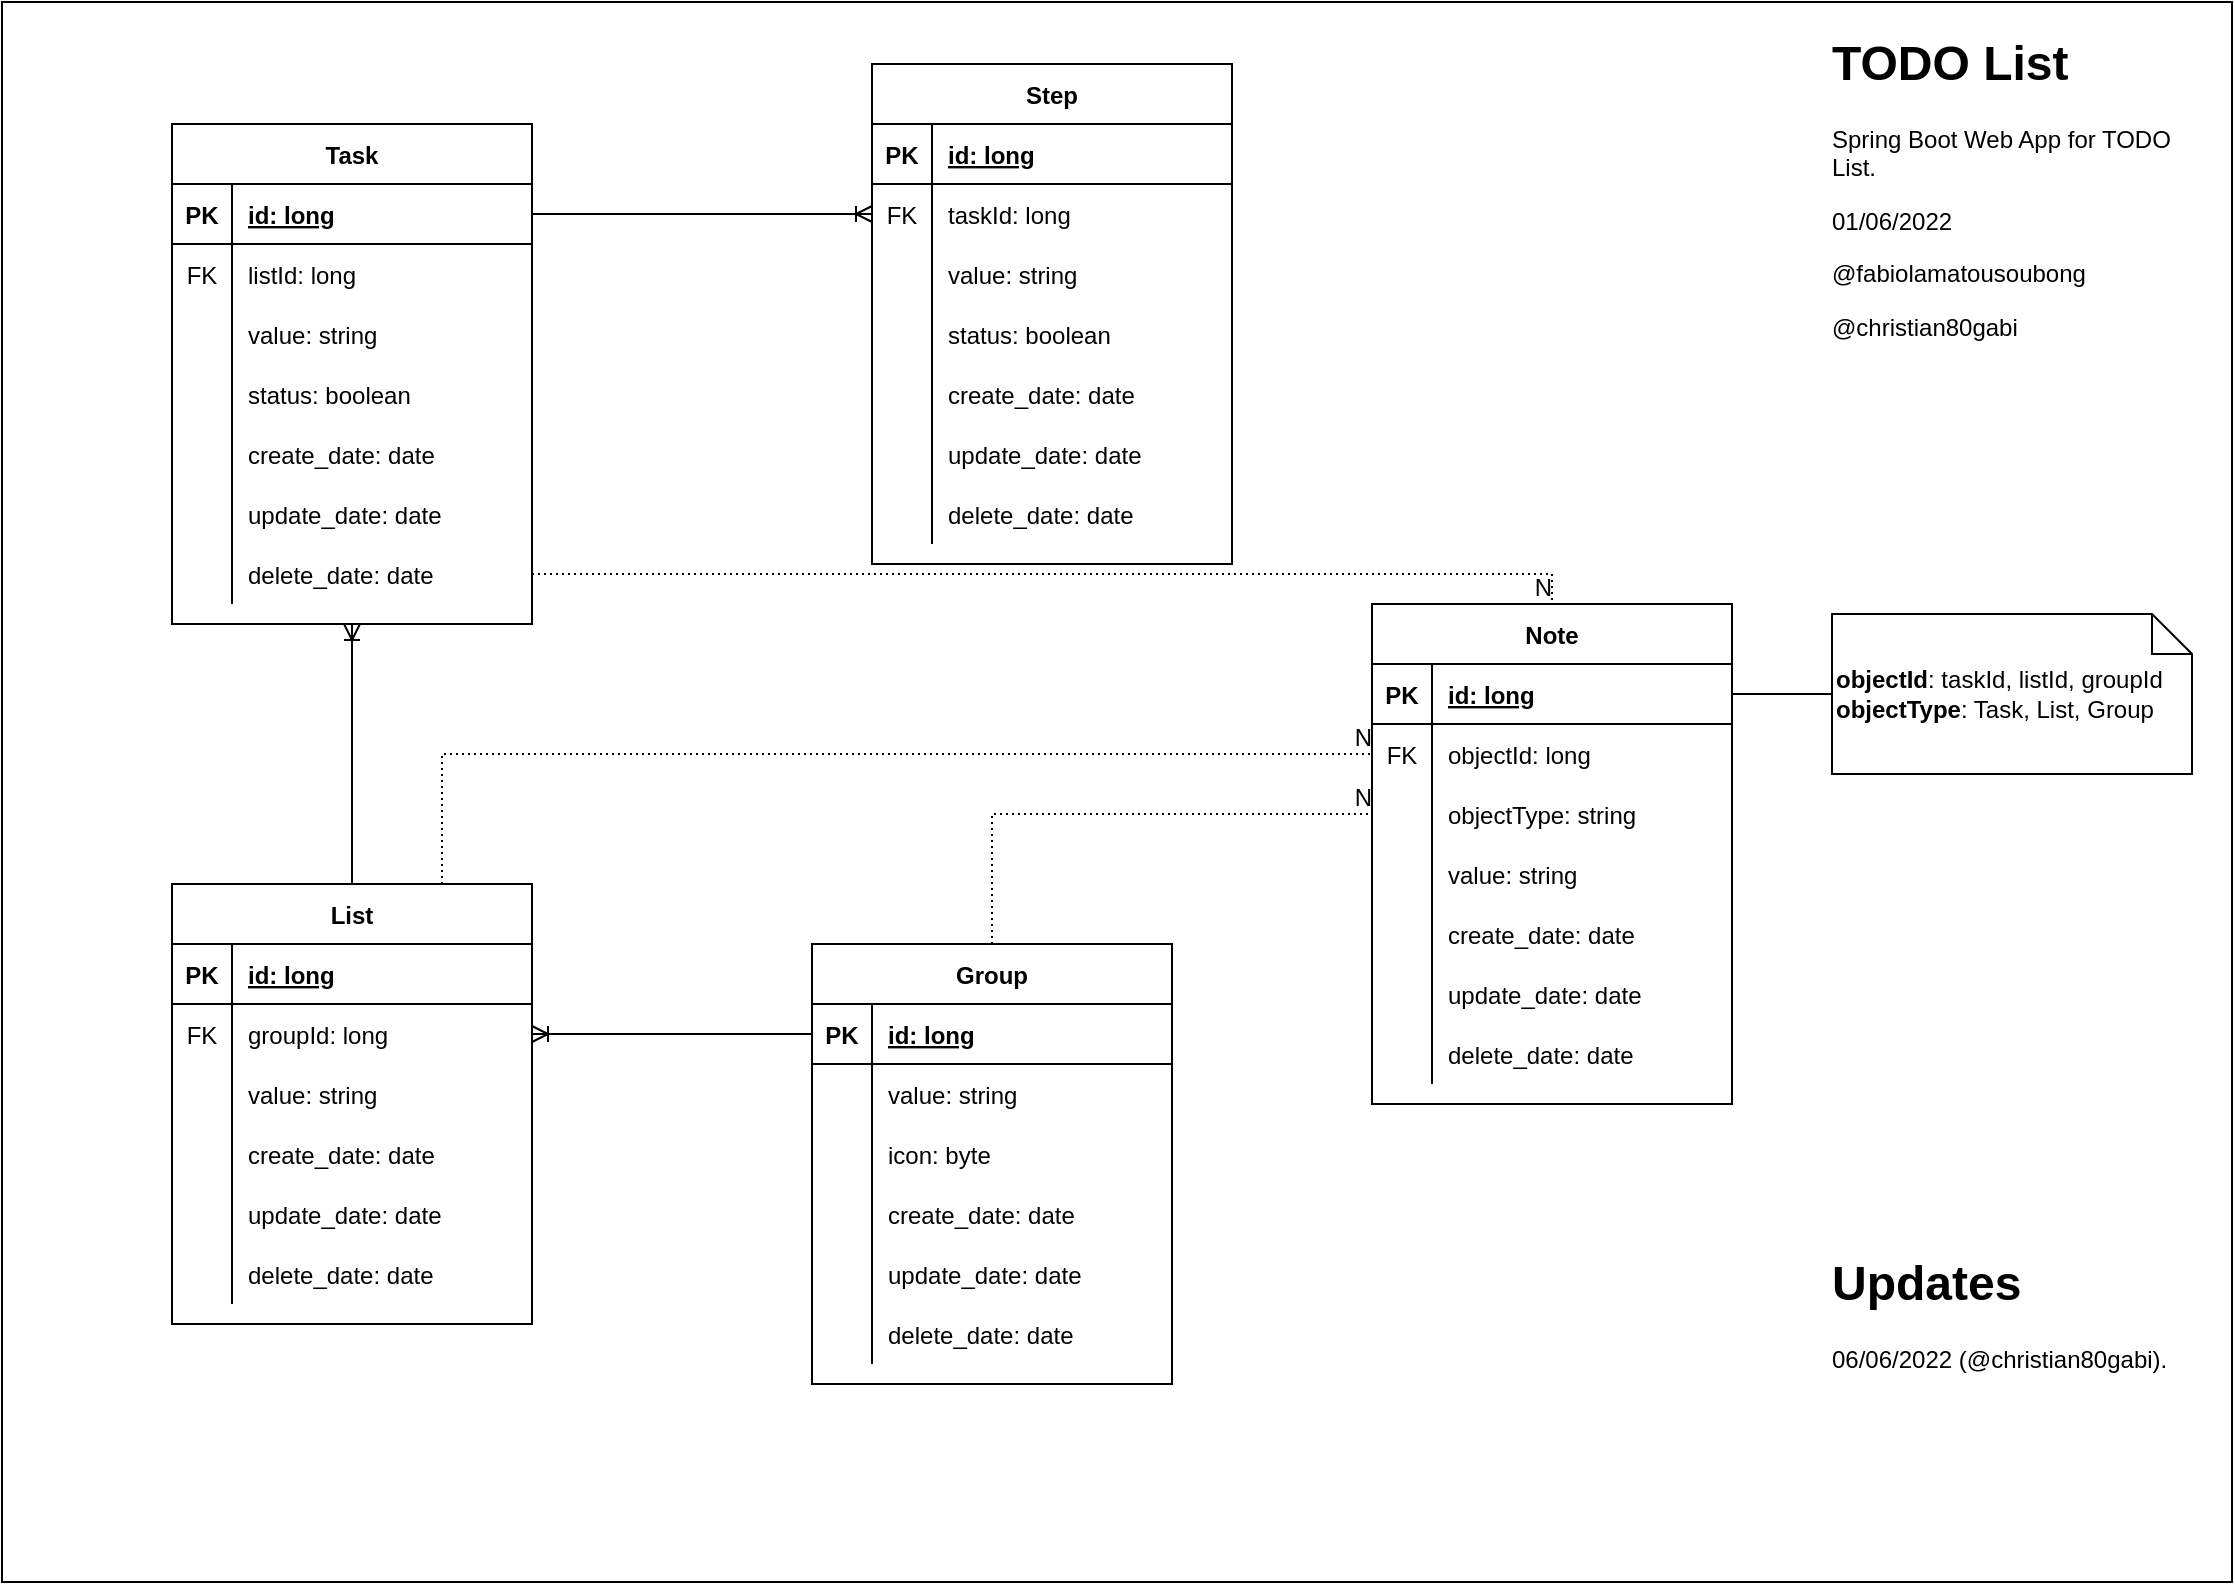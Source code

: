 <mxfile version="18.0.6" type="device"><diagram id="dGT6sFpTxZi3cSqhreK4" name="Page-1"><mxGraphModel dx="1422" dy="857" grid="1" gridSize="10" guides="1" tooltips="1" connect="1" arrows="1" fold="1" page="1" pageScale="1" pageWidth="1169" pageHeight="827" math="0" shadow="0"><root><mxCell id="0"/><mxCell id="1" parent="0"/><mxCell id="FOdu_T3gsKxrRUabi-cO-176" value="" style="rounded=0;whiteSpace=wrap;html=1;" parent="1" vertex="1"><mxGeometry x="35" y="19" width="1115" height="790" as="geometry"/></mxCell><mxCell id="FOdu_T3gsKxrRUabi-cO-1" value="Task" style="shape=table;startSize=30;container=1;collapsible=1;childLayout=tableLayout;fixedRows=1;rowLines=0;fontStyle=1;align=center;resizeLast=1;" parent="1" vertex="1"><mxGeometry x="120" y="80" width="180" height="250" as="geometry"/></mxCell><mxCell id="FOdu_T3gsKxrRUabi-cO-2" value="" style="shape=tableRow;horizontal=0;startSize=0;swimlaneHead=0;swimlaneBody=0;fillColor=none;collapsible=0;dropTarget=0;points=[[0,0.5],[1,0.5]];portConstraint=eastwest;top=0;left=0;right=0;bottom=1;" parent="FOdu_T3gsKxrRUabi-cO-1" vertex="1"><mxGeometry y="30" width="180" height="30" as="geometry"/></mxCell><mxCell id="FOdu_T3gsKxrRUabi-cO-3" value="PK" style="shape=partialRectangle;connectable=0;fillColor=none;top=0;left=0;bottom=0;right=0;fontStyle=1;overflow=hidden;" parent="FOdu_T3gsKxrRUabi-cO-2" vertex="1"><mxGeometry width="30" height="30" as="geometry"><mxRectangle width="30" height="30" as="alternateBounds"/></mxGeometry></mxCell><mxCell id="FOdu_T3gsKxrRUabi-cO-4" value="id: long" style="shape=partialRectangle;connectable=0;fillColor=none;top=0;left=0;bottom=0;right=0;align=left;spacingLeft=6;fontStyle=5;overflow=hidden;" parent="FOdu_T3gsKxrRUabi-cO-2" vertex="1"><mxGeometry x="30" width="150" height="30" as="geometry"><mxRectangle width="150" height="30" as="alternateBounds"/></mxGeometry></mxCell><mxCell id="FOdu_T3gsKxrRUabi-cO-5" value="" style="shape=tableRow;horizontal=0;startSize=0;swimlaneHead=0;swimlaneBody=0;fillColor=none;collapsible=0;dropTarget=0;points=[[0,0.5],[1,0.5]];portConstraint=eastwest;top=0;left=0;right=0;bottom=0;" parent="FOdu_T3gsKxrRUabi-cO-1" vertex="1"><mxGeometry y="60" width="180" height="30" as="geometry"/></mxCell><mxCell id="FOdu_T3gsKxrRUabi-cO-6" value="FK" style="shape=partialRectangle;connectable=0;fillColor=none;top=0;left=0;bottom=0;right=0;editable=1;overflow=hidden;" parent="FOdu_T3gsKxrRUabi-cO-5" vertex="1"><mxGeometry width="30" height="30" as="geometry"><mxRectangle width="30" height="30" as="alternateBounds"/></mxGeometry></mxCell><mxCell id="FOdu_T3gsKxrRUabi-cO-7" value="listId: long" style="shape=partialRectangle;connectable=0;fillColor=none;top=0;left=0;bottom=0;right=0;align=left;spacingLeft=6;overflow=hidden;" parent="FOdu_T3gsKxrRUabi-cO-5" vertex="1"><mxGeometry x="30" width="150" height="30" as="geometry"><mxRectangle width="150" height="30" as="alternateBounds"/></mxGeometry></mxCell><mxCell id="FOdu_T3gsKxrRUabi-cO-8" value="" style="shape=tableRow;horizontal=0;startSize=0;swimlaneHead=0;swimlaneBody=0;fillColor=none;collapsible=0;dropTarget=0;points=[[0,0.5],[1,0.5]];portConstraint=eastwest;top=0;left=0;right=0;bottom=0;" parent="FOdu_T3gsKxrRUabi-cO-1" vertex="1"><mxGeometry y="90" width="180" height="30" as="geometry"/></mxCell><mxCell id="FOdu_T3gsKxrRUabi-cO-9" value="" style="shape=partialRectangle;connectable=0;fillColor=none;top=0;left=0;bottom=0;right=0;editable=1;overflow=hidden;" parent="FOdu_T3gsKxrRUabi-cO-8" vertex="1"><mxGeometry width="30" height="30" as="geometry"><mxRectangle width="30" height="30" as="alternateBounds"/></mxGeometry></mxCell><mxCell id="FOdu_T3gsKxrRUabi-cO-10" value="value: string" style="shape=partialRectangle;connectable=0;fillColor=none;top=0;left=0;bottom=0;right=0;align=left;spacingLeft=6;overflow=hidden;" parent="FOdu_T3gsKxrRUabi-cO-8" vertex="1"><mxGeometry x="30" width="150" height="30" as="geometry"><mxRectangle width="150" height="30" as="alternateBounds"/></mxGeometry></mxCell><mxCell id="FOdu_T3gsKxrRUabi-cO-11" value="" style="shape=tableRow;horizontal=0;startSize=0;swimlaneHead=0;swimlaneBody=0;fillColor=none;collapsible=0;dropTarget=0;points=[[0,0.5],[1,0.5]];portConstraint=eastwest;top=0;left=0;right=0;bottom=0;" parent="FOdu_T3gsKxrRUabi-cO-1" vertex="1"><mxGeometry y="120" width="180" height="30" as="geometry"/></mxCell><mxCell id="FOdu_T3gsKxrRUabi-cO-12" value="" style="shape=partialRectangle;connectable=0;fillColor=none;top=0;left=0;bottom=0;right=0;editable=1;overflow=hidden;" parent="FOdu_T3gsKxrRUabi-cO-11" vertex="1"><mxGeometry width="30" height="30" as="geometry"><mxRectangle width="30" height="30" as="alternateBounds"/></mxGeometry></mxCell><mxCell id="FOdu_T3gsKxrRUabi-cO-13" value="status: boolean" style="shape=partialRectangle;connectable=0;fillColor=none;top=0;left=0;bottom=0;right=0;align=left;spacingLeft=6;overflow=hidden;" parent="FOdu_T3gsKxrRUabi-cO-11" vertex="1"><mxGeometry x="30" width="150" height="30" as="geometry"><mxRectangle width="150" height="30" as="alternateBounds"/></mxGeometry></mxCell><mxCell id="FOdu_T3gsKxrRUabi-cO-118" value="" style="shape=tableRow;horizontal=0;startSize=0;swimlaneHead=0;swimlaneBody=0;fillColor=none;collapsible=0;dropTarget=0;points=[[0,0.5],[1,0.5]];portConstraint=eastwest;top=0;left=0;right=0;bottom=0;" parent="FOdu_T3gsKxrRUabi-cO-1" vertex="1"><mxGeometry y="150" width="180" height="30" as="geometry"/></mxCell><mxCell id="FOdu_T3gsKxrRUabi-cO-119" value="" style="shape=partialRectangle;connectable=0;fillColor=none;top=0;left=0;bottom=0;right=0;fontStyle=0;overflow=hidden;" parent="FOdu_T3gsKxrRUabi-cO-118" vertex="1"><mxGeometry width="30" height="30" as="geometry"><mxRectangle width="30" height="30" as="alternateBounds"/></mxGeometry></mxCell><mxCell id="FOdu_T3gsKxrRUabi-cO-120" value="create_date: date" style="shape=partialRectangle;connectable=0;fillColor=none;top=0;left=0;bottom=0;right=0;align=left;spacingLeft=6;fontStyle=0;overflow=hidden;" parent="FOdu_T3gsKxrRUabi-cO-118" vertex="1"><mxGeometry x="30" width="150" height="30" as="geometry"><mxRectangle width="150" height="30" as="alternateBounds"/></mxGeometry></mxCell><mxCell id="FOdu_T3gsKxrRUabi-cO-121" value="" style="shape=tableRow;horizontal=0;startSize=0;swimlaneHead=0;swimlaneBody=0;fillColor=none;collapsible=0;dropTarget=0;points=[[0,0.5],[1,0.5]];portConstraint=eastwest;top=0;left=0;right=0;bottom=0;" parent="FOdu_T3gsKxrRUabi-cO-1" vertex="1"><mxGeometry y="180" width="180" height="30" as="geometry"/></mxCell><mxCell id="FOdu_T3gsKxrRUabi-cO-122" value="" style="shape=partialRectangle;connectable=0;fillColor=none;top=0;left=0;bottom=0;right=0;fontStyle=0;overflow=hidden;" parent="FOdu_T3gsKxrRUabi-cO-121" vertex="1"><mxGeometry width="30" height="30" as="geometry"><mxRectangle width="30" height="30" as="alternateBounds"/></mxGeometry></mxCell><mxCell id="FOdu_T3gsKxrRUabi-cO-123" value="update_date: date" style="shape=partialRectangle;connectable=0;fillColor=none;top=0;left=0;bottom=0;right=0;align=left;spacingLeft=6;fontStyle=0;overflow=hidden;" parent="FOdu_T3gsKxrRUabi-cO-121" vertex="1"><mxGeometry x="30" width="150" height="30" as="geometry"><mxRectangle width="150" height="30" as="alternateBounds"/></mxGeometry></mxCell><mxCell id="FOdu_T3gsKxrRUabi-cO-124" value="" style="shape=tableRow;horizontal=0;startSize=0;swimlaneHead=0;swimlaneBody=0;fillColor=none;collapsible=0;dropTarget=0;points=[[0,0.5],[1,0.5]];portConstraint=eastwest;top=0;left=0;right=0;bottom=0;" parent="FOdu_T3gsKxrRUabi-cO-1" vertex="1"><mxGeometry y="210" width="180" height="30" as="geometry"/></mxCell><mxCell id="FOdu_T3gsKxrRUabi-cO-125" value="" style="shape=partialRectangle;connectable=0;fillColor=none;top=0;left=0;bottom=0;right=0;fontStyle=0;overflow=hidden;" parent="FOdu_T3gsKxrRUabi-cO-124" vertex="1"><mxGeometry width="30" height="30" as="geometry"><mxRectangle width="30" height="30" as="alternateBounds"/></mxGeometry></mxCell><mxCell id="FOdu_T3gsKxrRUabi-cO-126" value="delete_date: date" style="shape=partialRectangle;connectable=0;fillColor=none;top=0;left=0;bottom=0;right=0;align=left;spacingLeft=6;fontStyle=0;overflow=hidden;" parent="FOdu_T3gsKxrRUabi-cO-124" vertex="1"><mxGeometry x="30" width="150" height="30" as="geometry"><mxRectangle width="150" height="30" as="alternateBounds"/></mxGeometry></mxCell><mxCell id="FOdu_T3gsKxrRUabi-cO-14" value="Step" style="shape=table;startSize=30;container=1;collapsible=1;childLayout=tableLayout;fixedRows=1;rowLines=0;fontStyle=1;align=center;resizeLast=1;" parent="1" vertex="1"><mxGeometry x="470" y="50" width="180" height="250" as="geometry"><mxRectangle x="450" y="90" width="60" height="30" as="alternateBounds"/></mxGeometry></mxCell><mxCell id="FOdu_T3gsKxrRUabi-cO-15" value="" style="shape=tableRow;horizontal=0;startSize=0;swimlaneHead=0;swimlaneBody=0;fillColor=none;collapsible=0;dropTarget=0;points=[[0,0.5],[1,0.5]];portConstraint=eastwest;top=0;left=0;right=0;bottom=1;" parent="FOdu_T3gsKxrRUabi-cO-14" vertex="1"><mxGeometry y="30" width="180" height="30" as="geometry"/></mxCell><mxCell id="FOdu_T3gsKxrRUabi-cO-16" value="PK" style="shape=partialRectangle;connectable=0;fillColor=none;top=0;left=0;bottom=0;right=0;fontStyle=1;overflow=hidden;" parent="FOdu_T3gsKxrRUabi-cO-15" vertex="1"><mxGeometry width="30" height="30" as="geometry"><mxRectangle width="30" height="30" as="alternateBounds"/></mxGeometry></mxCell><mxCell id="FOdu_T3gsKxrRUabi-cO-17" value="id: long" style="shape=partialRectangle;connectable=0;fillColor=none;top=0;left=0;bottom=0;right=0;align=left;spacingLeft=6;fontStyle=5;overflow=hidden;" parent="FOdu_T3gsKxrRUabi-cO-15" vertex="1"><mxGeometry x="30" width="150" height="30" as="geometry"><mxRectangle width="150" height="30" as="alternateBounds"/></mxGeometry></mxCell><mxCell id="FOdu_T3gsKxrRUabi-cO-18" value="" style="shape=tableRow;horizontal=0;startSize=0;swimlaneHead=0;swimlaneBody=0;fillColor=none;collapsible=0;dropTarget=0;points=[[0,0.5],[1,0.5]];portConstraint=eastwest;top=0;left=0;right=0;bottom=0;" parent="FOdu_T3gsKxrRUabi-cO-14" vertex="1"><mxGeometry y="60" width="180" height="30" as="geometry"/></mxCell><mxCell id="FOdu_T3gsKxrRUabi-cO-19" value="FK" style="shape=partialRectangle;connectable=0;fillColor=none;top=0;left=0;bottom=0;right=0;editable=1;overflow=hidden;" parent="FOdu_T3gsKxrRUabi-cO-18" vertex="1"><mxGeometry width="30" height="30" as="geometry"><mxRectangle width="30" height="30" as="alternateBounds"/></mxGeometry></mxCell><mxCell id="FOdu_T3gsKxrRUabi-cO-20" value="taskId: long" style="shape=partialRectangle;connectable=0;fillColor=none;top=0;left=0;bottom=0;right=0;align=left;spacingLeft=6;overflow=hidden;" parent="FOdu_T3gsKxrRUabi-cO-18" vertex="1"><mxGeometry x="30" width="150" height="30" as="geometry"><mxRectangle width="150" height="30" as="alternateBounds"/></mxGeometry></mxCell><mxCell id="FOdu_T3gsKxrRUabi-cO-21" value="" style="shape=tableRow;horizontal=0;startSize=0;swimlaneHead=0;swimlaneBody=0;fillColor=none;collapsible=0;dropTarget=0;points=[[0,0.5],[1,0.5]];portConstraint=eastwest;top=0;left=0;right=0;bottom=0;" parent="FOdu_T3gsKxrRUabi-cO-14" vertex="1"><mxGeometry y="90" width="180" height="30" as="geometry"/></mxCell><mxCell id="FOdu_T3gsKxrRUabi-cO-22" value="" style="shape=partialRectangle;connectable=0;fillColor=none;top=0;left=0;bottom=0;right=0;editable=1;overflow=hidden;" parent="FOdu_T3gsKxrRUabi-cO-21" vertex="1"><mxGeometry width="30" height="30" as="geometry"><mxRectangle width="30" height="30" as="alternateBounds"/></mxGeometry></mxCell><mxCell id="FOdu_T3gsKxrRUabi-cO-23" value="value: string" style="shape=partialRectangle;connectable=0;fillColor=none;top=0;left=0;bottom=0;right=0;align=left;spacingLeft=6;overflow=hidden;" parent="FOdu_T3gsKxrRUabi-cO-21" vertex="1"><mxGeometry x="30" width="150" height="30" as="geometry"><mxRectangle width="150" height="30" as="alternateBounds"/></mxGeometry></mxCell><mxCell id="FOdu_T3gsKxrRUabi-cO-24" value="" style="shape=tableRow;horizontal=0;startSize=0;swimlaneHead=0;swimlaneBody=0;fillColor=none;collapsible=0;dropTarget=0;points=[[0,0.5],[1,0.5]];portConstraint=eastwest;top=0;left=0;right=0;bottom=0;" parent="FOdu_T3gsKxrRUabi-cO-14" vertex="1"><mxGeometry y="120" width="180" height="30" as="geometry"/></mxCell><mxCell id="FOdu_T3gsKxrRUabi-cO-25" value="" style="shape=partialRectangle;connectable=0;fillColor=none;top=0;left=0;bottom=0;right=0;editable=1;overflow=hidden;" parent="FOdu_T3gsKxrRUabi-cO-24" vertex="1"><mxGeometry width="30" height="30" as="geometry"><mxRectangle width="30" height="30" as="alternateBounds"/></mxGeometry></mxCell><mxCell id="FOdu_T3gsKxrRUabi-cO-26" value="status: boolean" style="shape=partialRectangle;connectable=0;fillColor=none;top=0;left=0;bottom=0;right=0;align=left;spacingLeft=6;overflow=hidden;" parent="FOdu_T3gsKxrRUabi-cO-24" vertex="1"><mxGeometry x="30" width="150" height="30" as="geometry"><mxRectangle width="150" height="30" as="alternateBounds"/></mxGeometry></mxCell><mxCell id="FOdu_T3gsKxrRUabi-cO-95" value="" style="shape=tableRow;horizontal=0;startSize=0;swimlaneHead=0;swimlaneBody=0;fillColor=none;collapsible=0;dropTarget=0;points=[[0,0.5],[1,0.5]];portConstraint=eastwest;top=0;left=0;right=0;bottom=0;" parent="FOdu_T3gsKxrRUabi-cO-14" vertex="1"><mxGeometry y="150" width="180" height="30" as="geometry"/></mxCell><mxCell id="FOdu_T3gsKxrRUabi-cO-96" value="" style="shape=partialRectangle;connectable=0;fillColor=none;top=0;left=0;bottom=0;right=0;editable=1;overflow=hidden;" parent="FOdu_T3gsKxrRUabi-cO-95" vertex="1"><mxGeometry width="30" height="30" as="geometry"><mxRectangle width="30" height="30" as="alternateBounds"/></mxGeometry></mxCell><mxCell id="FOdu_T3gsKxrRUabi-cO-97" value="create_date: date" style="shape=partialRectangle;connectable=0;fillColor=none;top=0;left=0;bottom=0;right=0;align=left;spacingLeft=6;overflow=hidden;" parent="FOdu_T3gsKxrRUabi-cO-95" vertex="1"><mxGeometry x="30" width="150" height="30" as="geometry"><mxRectangle width="150" height="30" as="alternateBounds"/></mxGeometry></mxCell><mxCell id="FOdu_T3gsKxrRUabi-cO-98" value="" style="shape=tableRow;horizontal=0;startSize=0;swimlaneHead=0;swimlaneBody=0;fillColor=none;collapsible=0;dropTarget=0;points=[[0,0.5],[1,0.5]];portConstraint=eastwest;top=0;left=0;right=0;bottom=0;" parent="FOdu_T3gsKxrRUabi-cO-14" vertex="1"><mxGeometry y="180" width="180" height="30" as="geometry"/></mxCell><mxCell id="FOdu_T3gsKxrRUabi-cO-99" value="" style="shape=partialRectangle;connectable=0;fillColor=none;top=0;left=0;bottom=0;right=0;editable=1;overflow=hidden;" parent="FOdu_T3gsKxrRUabi-cO-98" vertex="1"><mxGeometry width="30" height="30" as="geometry"><mxRectangle width="30" height="30" as="alternateBounds"/></mxGeometry></mxCell><mxCell id="FOdu_T3gsKxrRUabi-cO-100" value="update_date: date" style="shape=partialRectangle;connectable=0;fillColor=none;top=0;left=0;bottom=0;right=0;align=left;spacingLeft=6;overflow=hidden;" parent="FOdu_T3gsKxrRUabi-cO-98" vertex="1"><mxGeometry x="30" width="150" height="30" as="geometry"><mxRectangle width="150" height="30" as="alternateBounds"/></mxGeometry></mxCell><mxCell id="FOdu_T3gsKxrRUabi-cO-101" value="" style="shape=tableRow;horizontal=0;startSize=0;swimlaneHead=0;swimlaneBody=0;fillColor=none;collapsible=0;dropTarget=0;points=[[0,0.5],[1,0.5]];portConstraint=eastwest;top=0;left=0;right=0;bottom=0;" parent="FOdu_T3gsKxrRUabi-cO-14" vertex="1"><mxGeometry y="210" width="180" height="30" as="geometry"/></mxCell><mxCell id="FOdu_T3gsKxrRUabi-cO-102" value="" style="shape=partialRectangle;connectable=0;fillColor=none;top=0;left=0;bottom=0;right=0;editable=1;overflow=hidden;" parent="FOdu_T3gsKxrRUabi-cO-101" vertex="1"><mxGeometry width="30" height="30" as="geometry"><mxRectangle width="30" height="30" as="alternateBounds"/></mxGeometry></mxCell><mxCell id="FOdu_T3gsKxrRUabi-cO-103" value="delete_date: date" style="shape=partialRectangle;connectable=0;fillColor=none;top=0;left=0;bottom=0;right=0;align=left;spacingLeft=6;overflow=hidden;" parent="FOdu_T3gsKxrRUabi-cO-101" vertex="1"><mxGeometry x="30" width="150" height="30" as="geometry"><mxRectangle width="150" height="30" as="alternateBounds"/></mxGeometry></mxCell><mxCell id="FOdu_T3gsKxrRUabi-cO-40" value="List" style="shape=table;startSize=30;container=1;collapsible=1;childLayout=tableLayout;fixedRows=1;rowLines=0;fontStyle=1;align=center;resizeLast=1;" parent="1" vertex="1"><mxGeometry x="120" y="460" width="180" height="220" as="geometry"/></mxCell><mxCell id="FOdu_T3gsKxrRUabi-cO-41" value="" style="shape=tableRow;horizontal=0;startSize=0;swimlaneHead=0;swimlaneBody=0;fillColor=none;collapsible=0;dropTarget=0;points=[[0,0.5],[1,0.5]];portConstraint=eastwest;top=0;left=0;right=0;bottom=1;" parent="FOdu_T3gsKxrRUabi-cO-40" vertex="1"><mxGeometry y="30" width="180" height="30" as="geometry"/></mxCell><mxCell id="FOdu_T3gsKxrRUabi-cO-42" value="PK" style="shape=partialRectangle;connectable=0;fillColor=none;top=0;left=0;bottom=0;right=0;fontStyle=1;overflow=hidden;" parent="FOdu_T3gsKxrRUabi-cO-41" vertex="1"><mxGeometry width="30" height="30" as="geometry"><mxRectangle width="30" height="30" as="alternateBounds"/></mxGeometry></mxCell><mxCell id="FOdu_T3gsKxrRUabi-cO-43" value="id: long" style="shape=partialRectangle;connectable=0;fillColor=none;top=0;left=0;bottom=0;right=0;align=left;spacingLeft=6;fontStyle=5;overflow=hidden;" parent="FOdu_T3gsKxrRUabi-cO-41" vertex="1"><mxGeometry x="30" width="150" height="30" as="geometry"><mxRectangle width="150" height="30" as="alternateBounds"/></mxGeometry></mxCell><mxCell id="FOdu_T3gsKxrRUabi-cO-44" value="" style="shape=tableRow;horizontal=0;startSize=0;swimlaneHead=0;swimlaneBody=0;fillColor=none;collapsible=0;dropTarget=0;points=[[0,0.5],[1,0.5]];portConstraint=eastwest;top=0;left=0;right=0;bottom=0;" parent="FOdu_T3gsKxrRUabi-cO-40" vertex="1"><mxGeometry y="60" width="180" height="30" as="geometry"/></mxCell><mxCell id="FOdu_T3gsKxrRUabi-cO-45" value="FK" style="shape=partialRectangle;connectable=0;fillColor=none;top=0;left=0;bottom=0;right=0;editable=1;overflow=hidden;" parent="FOdu_T3gsKxrRUabi-cO-44" vertex="1"><mxGeometry width="30" height="30" as="geometry"><mxRectangle width="30" height="30" as="alternateBounds"/></mxGeometry></mxCell><mxCell id="FOdu_T3gsKxrRUabi-cO-46" value="groupId: long" style="shape=partialRectangle;connectable=0;fillColor=none;top=0;left=0;bottom=0;right=0;align=left;spacingLeft=6;overflow=hidden;" parent="FOdu_T3gsKxrRUabi-cO-44" vertex="1"><mxGeometry x="30" width="150" height="30" as="geometry"><mxRectangle width="150" height="30" as="alternateBounds"/></mxGeometry></mxCell><mxCell id="FOdu_T3gsKxrRUabi-cO-47" value="" style="shape=tableRow;horizontal=0;startSize=0;swimlaneHead=0;swimlaneBody=0;fillColor=none;collapsible=0;dropTarget=0;points=[[0,0.5],[1,0.5]];portConstraint=eastwest;top=0;left=0;right=0;bottom=0;" parent="FOdu_T3gsKxrRUabi-cO-40" vertex="1"><mxGeometry y="90" width="180" height="30" as="geometry"/></mxCell><mxCell id="FOdu_T3gsKxrRUabi-cO-48" value="" style="shape=partialRectangle;connectable=0;fillColor=none;top=0;left=0;bottom=0;right=0;editable=1;overflow=hidden;" parent="FOdu_T3gsKxrRUabi-cO-47" vertex="1"><mxGeometry width="30" height="30" as="geometry"><mxRectangle width="30" height="30" as="alternateBounds"/></mxGeometry></mxCell><mxCell id="FOdu_T3gsKxrRUabi-cO-49" value="value: string" style="shape=partialRectangle;connectable=0;fillColor=none;top=0;left=0;bottom=0;right=0;align=left;spacingLeft=6;overflow=hidden;" parent="FOdu_T3gsKxrRUabi-cO-47" vertex="1"><mxGeometry x="30" width="150" height="30" as="geometry"><mxRectangle width="150" height="30" as="alternateBounds"/></mxGeometry></mxCell><mxCell id="FOdu_T3gsKxrRUabi-cO-131" value="" style="shape=tableRow;horizontal=0;startSize=0;swimlaneHead=0;swimlaneBody=0;fillColor=none;collapsible=0;dropTarget=0;points=[[0,0.5],[1,0.5]];portConstraint=eastwest;top=0;left=0;right=0;bottom=0;" parent="FOdu_T3gsKxrRUabi-cO-40" vertex="1"><mxGeometry y="120" width="180" height="30" as="geometry"/></mxCell><mxCell id="FOdu_T3gsKxrRUabi-cO-132" value="" style="shape=partialRectangle;connectable=0;fillColor=none;top=0;left=0;bottom=0;right=0;fontStyle=0;overflow=hidden;" parent="FOdu_T3gsKxrRUabi-cO-131" vertex="1"><mxGeometry width="30" height="30" as="geometry"><mxRectangle width="30" height="30" as="alternateBounds"/></mxGeometry></mxCell><mxCell id="FOdu_T3gsKxrRUabi-cO-133" value="create_date: date" style="shape=partialRectangle;connectable=0;fillColor=none;top=0;left=0;bottom=0;right=0;align=left;spacingLeft=6;fontStyle=0;overflow=hidden;" parent="FOdu_T3gsKxrRUabi-cO-131" vertex="1"><mxGeometry x="30" width="150" height="30" as="geometry"><mxRectangle width="150" height="30" as="alternateBounds"/></mxGeometry></mxCell><mxCell id="FOdu_T3gsKxrRUabi-cO-138" value="" style="shape=tableRow;horizontal=0;startSize=0;swimlaneHead=0;swimlaneBody=0;fillColor=none;collapsible=0;dropTarget=0;points=[[0,0.5],[1,0.5]];portConstraint=eastwest;top=0;left=0;right=0;bottom=0;" parent="FOdu_T3gsKxrRUabi-cO-40" vertex="1"><mxGeometry y="150" width="180" height="30" as="geometry"/></mxCell><mxCell id="FOdu_T3gsKxrRUabi-cO-139" value="" style="shape=partialRectangle;connectable=0;fillColor=none;top=0;left=0;bottom=0;right=0;fontStyle=0;overflow=hidden;" parent="FOdu_T3gsKxrRUabi-cO-138" vertex="1"><mxGeometry width="30" height="30" as="geometry"><mxRectangle width="30" height="30" as="alternateBounds"/></mxGeometry></mxCell><mxCell id="FOdu_T3gsKxrRUabi-cO-140" value="update_date: date" style="shape=partialRectangle;connectable=0;fillColor=none;top=0;left=0;bottom=0;right=0;align=left;spacingLeft=6;fontStyle=0;overflow=hidden;" parent="FOdu_T3gsKxrRUabi-cO-138" vertex="1"><mxGeometry x="30" width="150" height="30" as="geometry"><mxRectangle width="150" height="30" as="alternateBounds"/></mxGeometry></mxCell><mxCell id="FOdu_T3gsKxrRUabi-cO-141" value="" style="shape=tableRow;horizontal=0;startSize=0;swimlaneHead=0;swimlaneBody=0;fillColor=none;collapsible=0;dropTarget=0;points=[[0,0.5],[1,0.5]];portConstraint=eastwest;top=0;left=0;right=0;bottom=0;" parent="FOdu_T3gsKxrRUabi-cO-40" vertex="1"><mxGeometry y="180" width="180" height="30" as="geometry"/></mxCell><mxCell id="FOdu_T3gsKxrRUabi-cO-142" value="" style="shape=partialRectangle;connectable=0;fillColor=none;top=0;left=0;bottom=0;right=0;fontStyle=0;overflow=hidden;" parent="FOdu_T3gsKxrRUabi-cO-141" vertex="1"><mxGeometry width="30" height="30" as="geometry"><mxRectangle width="30" height="30" as="alternateBounds"/></mxGeometry></mxCell><mxCell id="FOdu_T3gsKxrRUabi-cO-143" value="delete_date: date" style="shape=partialRectangle;connectable=0;fillColor=none;top=0;left=0;bottom=0;right=0;align=left;spacingLeft=6;fontStyle=0;overflow=hidden;" parent="FOdu_T3gsKxrRUabi-cO-141" vertex="1"><mxGeometry x="30" width="150" height="30" as="geometry"><mxRectangle width="150" height="30" as="alternateBounds"/></mxGeometry></mxCell><mxCell id="FOdu_T3gsKxrRUabi-cO-53" value="Group" style="shape=table;startSize=30;container=1;collapsible=1;childLayout=tableLayout;fixedRows=1;rowLines=0;fontStyle=1;align=center;resizeLast=1;" parent="1" vertex="1"><mxGeometry x="440" y="490" width="180" height="220" as="geometry"/></mxCell><mxCell id="FOdu_T3gsKxrRUabi-cO-54" value="" style="shape=tableRow;horizontal=0;startSize=0;swimlaneHead=0;swimlaneBody=0;fillColor=none;collapsible=0;dropTarget=0;points=[[0,0.5],[1,0.5]];portConstraint=eastwest;top=0;left=0;right=0;bottom=1;" parent="FOdu_T3gsKxrRUabi-cO-53" vertex="1"><mxGeometry y="30" width="180" height="30" as="geometry"/></mxCell><mxCell id="FOdu_T3gsKxrRUabi-cO-55" value="PK" style="shape=partialRectangle;connectable=0;fillColor=none;top=0;left=0;bottom=0;right=0;fontStyle=1;overflow=hidden;" parent="FOdu_T3gsKxrRUabi-cO-54" vertex="1"><mxGeometry width="30" height="30" as="geometry"><mxRectangle width="30" height="30" as="alternateBounds"/></mxGeometry></mxCell><mxCell id="FOdu_T3gsKxrRUabi-cO-56" value="id: long" style="shape=partialRectangle;connectable=0;fillColor=none;top=0;left=0;bottom=0;right=0;align=left;spacingLeft=6;fontStyle=5;overflow=hidden;" parent="FOdu_T3gsKxrRUabi-cO-54" vertex="1"><mxGeometry x="30" width="150" height="30" as="geometry"><mxRectangle width="150" height="30" as="alternateBounds"/></mxGeometry></mxCell><mxCell id="FOdu_T3gsKxrRUabi-cO-57" value="" style="shape=tableRow;horizontal=0;startSize=0;swimlaneHead=0;swimlaneBody=0;fillColor=none;collapsible=0;dropTarget=0;points=[[0,0.5],[1,0.5]];portConstraint=eastwest;top=0;left=0;right=0;bottom=0;" parent="FOdu_T3gsKxrRUabi-cO-53" vertex="1"><mxGeometry y="60" width="180" height="30" as="geometry"/></mxCell><mxCell id="FOdu_T3gsKxrRUabi-cO-58" value="" style="shape=partialRectangle;connectable=0;fillColor=none;top=0;left=0;bottom=0;right=0;editable=1;overflow=hidden;" parent="FOdu_T3gsKxrRUabi-cO-57" vertex="1"><mxGeometry width="30" height="30" as="geometry"><mxRectangle width="30" height="30" as="alternateBounds"/></mxGeometry></mxCell><mxCell id="FOdu_T3gsKxrRUabi-cO-59" value="value: string" style="shape=partialRectangle;connectable=0;fillColor=none;top=0;left=0;bottom=0;right=0;align=left;spacingLeft=6;overflow=hidden;" parent="FOdu_T3gsKxrRUabi-cO-57" vertex="1"><mxGeometry x="30" width="150" height="30" as="geometry"><mxRectangle width="150" height="30" as="alternateBounds"/></mxGeometry></mxCell><mxCell id="FOdu_T3gsKxrRUabi-cO-60" value="" style="shape=tableRow;horizontal=0;startSize=0;swimlaneHead=0;swimlaneBody=0;fillColor=none;collapsible=0;dropTarget=0;points=[[0,0.5],[1,0.5]];portConstraint=eastwest;top=0;left=0;right=0;bottom=0;" parent="FOdu_T3gsKxrRUabi-cO-53" vertex="1"><mxGeometry y="90" width="180" height="30" as="geometry"/></mxCell><mxCell id="FOdu_T3gsKxrRUabi-cO-61" value="" style="shape=partialRectangle;connectable=0;fillColor=none;top=0;left=0;bottom=0;right=0;editable=1;overflow=hidden;" parent="FOdu_T3gsKxrRUabi-cO-60" vertex="1"><mxGeometry width="30" height="30" as="geometry"><mxRectangle width="30" height="30" as="alternateBounds"/></mxGeometry></mxCell><mxCell id="FOdu_T3gsKxrRUabi-cO-62" value="icon: byte" style="shape=partialRectangle;connectable=0;fillColor=none;top=0;left=0;bottom=0;right=0;align=left;spacingLeft=6;overflow=hidden;" parent="FOdu_T3gsKxrRUabi-cO-60" vertex="1"><mxGeometry x="30" width="150" height="30" as="geometry"><mxRectangle width="150" height="30" as="alternateBounds"/></mxGeometry></mxCell><mxCell id="FOdu_T3gsKxrRUabi-cO-144" value="" style="shape=tableRow;horizontal=0;startSize=0;swimlaneHead=0;swimlaneBody=0;fillColor=none;collapsible=0;dropTarget=0;points=[[0,0.5],[1,0.5]];portConstraint=eastwest;top=0;left=0;right=0;bottom=0;" parent="FOdu_T3gsKxrRUabi-cO-53" vertex="1"><mxGeometry y="120" width="180" height="30" as="geometry"/></mxCell><mxCell id="FOdu_T3gsKxrRUabi-cO-145" value="" style="shape=partialRectangle;connectable=0;fillColor=none;top=0;left=0;bottom=0;right=0;fontStyle=0;overflow=hidden;" parent="FOdu_T3gsKxrRUabi-cO-144" vertex="1"><mxGeometry width="30" height="30" as="geometry"><mxRectangle width="30" height="30" as="alternateBounds"/></mxGeometry></mxCell><mxCell id="FOdu_T3gsKxrRUabi-cO-146" value="create_date: date" style="shape=partialRectangle;connectable=0;fillColor=none;top=0;left=0;bottom=0;right=0;align=left;spacingLeft=6;fontStyle=0;overflow=hidden;" parent="FOdu_T3gsKxrRUabi-cO-144" vertex="1"><mxGeometry x="30" width="150" height="30" as="geometry"><mxRectangle width="150" height="30" as="alternateBounds"/></mxGeometry></mxCell><mxCell id="FOdu_T3gsKxrRUabi-cO-151" value="" style="shape=tableRow;horizontal=0;startSize=0;swimlaneHead=0;swimlaneBody=0;fillColor=none;collapsible=0;dropTarget=0;points=[[0,0.5],[1,0.5]];portConstraint=eastwest;top=0;left=0;right=0;bottom=0;" parent="FOdu_T3gsKxrRUabi-cO-53" vertex="1"><mxGeometry y="150" width="180" height="30" as="geometry"/></mxCell><mxCell id="FOdu_T3gsKxrRUabi-cO-152" value="" style="shape=partialRectangle;connectable=0;fillColor=none;top=0;left=0;bottom=0;right=0;fontStyle=0;overflow=hidden;" parent="FOdu_T3gsKxrRUabi-cO-151" vertex="1"><mxGeometry width="30" height="30" as="geometry"><mxRectangle width="30" height="30" as="alternateBounds"/></mxGeometry></mxCell><mxCell id="FOdu_T3gsKxrRUabi-cO-153" value="update_date: date" style="shape=partialRectangle;connectable=0;fillColor=none;top=0;left=0;bottom=0;right=0;align=left;spacingLeft=6;fontStyle=0;overflow=hidden;" parent="FOdu_T3gsKxrRUabi-cO-151" vertex="1"><mxGeometry x="30" width="150" height="30" as="geometry"><mxRectangle width="150" height="30" as="alternateBounds"/></mxGeometry></mxCell><mxCell id="FOdu_T3gsKxrRUabi-cO-154" value="" style="shape=tableRow;horizontal=0;startSize=0;swimlaneHead=0;swimlaneBody=0;fillColor=none;collapsible=0;dropTarget=0;points=[[0,0.5],[1,0.5]];portConstraint=eastwest;top=0;left=0;right=0;bottom=0;" parent="FOdu_T3gsKxrRUabi-cO-53" vertex="1"><mxGeometry y="180" width="180" height="30" as="geometry"/></mxCell><mxCell id="FOdu_T3gsKxrRUabi-cO-155" value="" style="shape=partialRectangle;connectable=0;fillColor=none;top=0;left=0;bottom=0;right=0;fontStyle=0;overflow=hidden;" parent="FOdu_T3gsKxrRUabi-cO-154" vertex="1"><mxGeometry width="30" height="30" as="geometry"><mxRectangle width="30" height="30" as="alternateBounds"/></mxGeometry></mxCell><mxCell id="FOdu_T3gsKxrRUabi-cO-156" value="delete_date: date" style="shape=partialRectangle;connectable=0;fillColor=none;top=0;left=0;bottom=0;right=0;align=left;spacingLeft=6;fontStyle=0;overflow=hidden;" parent="FOdu_T3gsKxrRUabi-cO-154" vertex="1"><mxGeometry x="30" width="150" height="30" as="geometry"><mxRectangle width="150" height="30" as="alternateBounds"/></mxGeometry></mxCell><mxCell id="FOdu_T3gsKxrRUabi-cO-79" value="Note" style="shape=table;startSize=30;container=1;collapsible=1;childLayout=tableLayout;fixedRows=1;rowLines=0;fontStyle=1;align=center;resizeLast=1;" parent="1" vertex="1"><mxGeometry x="720" y="320" width="180" height="250" as="geometry"/></mxCell><mxCell id="FOdu_T3gsKxrRUabi-cO-80" value="" style="shape=tableRow;horizontal=0;startSize=0;swimlaneHead=0;swimlaneBody=0;fillColor=none;collapsible=0;dropTarget=0;points=[[0,0.5],[1,0.5]];portConstraint=eastwest;top=0;left=0;right=0;bottom=1;" parent="FOdu_T3gsKxrRUabi-cO-79" vertex="1"><mxGeometry y="30" width="180" height="30" as="geometry"/></mxCell><mxCell id="FOdu_T3gsKxrRUabi-cO-81" value="PK" style="shape=partialRectangle;connectable=0;fillColor=none;top=0;left=0;bottom=0;right=0;fontStyle=1;overflow=hidden;" parent="FOdu_T3gsKxrRUabi-cO-80" vertex="1"><mxGeometry width="30" height="30" as="geometry"><mxRectangle width="30" height="30" as="alternateBounds"/></mxGeometry></mxCell><mxCell id="FOdu_T3gsKxrRUabi-cO-82" value="id: long" style="shape=partialRectangle;connectable=0;fillColor=none;top=0;left=0;bottom=0;right=0;align=left;spacingLeft=6;fontStyle=5;overflow=hidden;" parent="FOdu_T3gsKxrRUabi-cO-80" vertex="1"><mxGeometry x="30" width="150" height="30" as="geometry"><mxRectangle width="150" height="30" as="alternateBounds"/></mxGeometry></mxCell><mxCell id="FOdu_T3gsKxrRUabi-cO-83" value="" style="shape=tableRow;horizontal=0;startSize=0;swimlaneHead=0;swimlaneBody=0;fillColor=none;collapsible=0;dropTarget=0;points=[[0,0.5],[1,0.5]];portConstraint=eastwest;top=0;left=0;right=0;bottom=0;" parent="FOdu_T3gsKxrRUabi-cO-79" vertex="1"><mxGeometry y="60" width="180" height="30" as="geometry"/></mxCell><mxCell id="FOdu_T3gsKxrRUabi-cO-84" value="FK" style="shape=partialRectangle;connectable=0;fillColor=none;top=0;left=0;bottom=0;right=0;editable=1;overflow=hidden;" parent="FOdu_T3gsKxrRUabi-cO-83" vertex="1"><mxGeometry width="30" height="30" as="geometry"><mxRectangle width="30" height="30" as="alternateBounds"/></mxGeometry></mxCell><mxCell id="FOdu_T3gsKxrRUabi-cO-85" value="objectId: long" style="shape=partialRectangle;connectable=0;fillColor=none;top=0;left=0;bottom=0;right=0;align=left;spacingLeft=6;overflow=hidden;" parent="FOdu_T3gsKxrRUabi-cO-83" vertex="1"><mxGeometry x="30" width="150" height="30" as="geometry"><mxRectangle width="150" height="30" as="alternateBounds"/></mxGeometry></mxCell><mxCell id="FOdu_T3gsKxrRUabi-cO-86" value="" style="shape=tableRow;horizontal=0;startSize=0;swimlaneHead=0;swimlaneBody=0;fillColor=none;collapsible=0;dropTarget=0;points=[[0,0.5],[1,0.5]];portConstraint=eastwest;top=0;left=0;right=0;bottom=0;" parent="FOdu_T3gsKxrRUabi-cO-79" vertex="1"><mxGeometry y="90" width="180" height="30" as="geometry"/></mxCell><mxCell id="FOdu_T3gsKxrRUabi-cO-87" value="" style="shape=partialRectangle;connectable=0;fillColor=none;top=0;left=0;bottom=0;right=0;editable=1;overflow=hidden;" parent="FOdu_T3gsKxrRUabi-cO-86" vertex="1"><mxGeometry width="30" height="30" as="geometry"><mxRectangle width="30" height="30" as="alternateBounds"/></mxGeometry></mxCell><mxCell id="FOdu_T3gsKxrRUabi-cO-88" value="objectType: string" style="shape=partialRectangle;connectable=0;fillColor=none;top=0;left=0;bottom=0;right=0;align=left;spacingLeft=6;overflow=hidden;" parent="FOdu_T3gsKxrRUabi-cO-86" vertex="1"><mxGeometry x="30" width="150" height="30" as="geometry"><mxRectangle width="150" height="30" as="alternateBounds"/></mxGeometry></mxCell><mxCell id="FOdu_T3gsKxrRUabi-cO-89" value="" style="shape=tableRow;horizontal=0;startSize=0;swimlaneHead=0;swimlaneBody=0;fillColor=none;collapsible=0;dropTarget=0;points=[[0,0.5],[1,0.5]];portConstraint=eastwest;top=0;left=0;right=0;bottom=0;" parent="FOdu_T3gsKxrRUabi-cO-79" vertex="1"><mxGeometry y="120" width="180" height="30" as="geometry"/></mxCell><mxCell id="FOdu_T3gsKxrRUabi-cO-90" value="" style="shape=partialRectangle;connectable=0;fillColor=none;top=0;left=0;bottom=0;right=0;editable=1;overflow=hidden;" parent="FOdu_T3gsKxrRUabi-cO-89" vertex="1"><mxGeometry width="30" height="30" as="geometry"><mxRectangle width="30" height="30" as="alternateBounds"/></mxGeometry></mxCell><mxCell id="FOdu_T3gsKxrRUabi-cO-91" value="value: string" style="shape=partialRectangle;connectable=0;fillColor=none;top=0;left=0;bottom=0;right=0;align=left;spacingLeft=6;overflow=hidden;" parent="FOdu_T3gsKxrRUabi-cO-89" vertex="1"><mxGeometry x="30" width="150" height="30" as="geometry"><mxRectangle width="150" height="30" as="alternateBounds"/></mxGeometry></mxCell><mxCell id="FOdu_T3gsKxrRUabi-cO-157" value="" style="shape=tableRow;horizontal=0;startSize=0;swimlaneHead=0;swimlaneBody=0;fillColor=none;collapsible=0;dropTarget=0;points=[[0,0.5],[1,0.5]];portConstraint=eastwest;top=0;left=0;right=0;bottom=0;" parent="FOdu_T3gsKxrRUabi-cO-79" vertex="1"><mxGeometry y="150" width="180" height="30" as="geometry"/></mxCell><mxCell id="FOdu_T3gsKxrRUabi-cO-158" value="" style="shape=partialRectangle;connectable=0;fillColor=none;top=0;left=0;bottom=0;right=0;editable=1;overflow=hidden;" parent="FOdu_T3gsKxrRUabi-cO-157" vertex="1"><mxGeometry width="30" height="30" as="geometry"><mxRectangle width="30" height="30" as="alternateBounds"/></mxGeometry></mxCell><mxCell id="FOdu_T3gsKxrRUabi-cO-159" value="create_date: date" style="shape=partialRectangle;connectable=0;fillColor=none;top=0;left=0;bottom=0;right=0;align=left;spacingLeft=6;overflow=hidden;" parent="FOdu_T3gsKxrRUabi-cO-157" vertex="1"><mxGeometry x="30" width="150" height="30" as="geometry"><mxRectangle width="150" height="30" as="alternateBounds"/></mxGeometry></mxCell><mxCell id="FOdu_T3gsKxrRUabi-cO-160" value="" style="shape=tableRow;horizontal=0;startSize=0;swimlaneHead=0;swimlaneBody=0;fillColor=none;collapsible=0;dropTarget=0;points=[[0,0.5],[1,0.5]];portConstraint=eastwest;top=0;left=0;right=0;bottom=0;" parent="FOdu_T3gsKxrRUabi-cO-79" vertex="1"><mxGeometry y="180" width="180" height="30" as="geometry"/></mxCell><mxCell id="FOdu_T3gsKxrRUabi-cO-161" value="" style="shape=partialRectangle;connectable=0;fillColor=none;top=0;left=0;bottom=0;right=0;editable=1;overflow=hidden;" parent="FOdu_T3gsKxrRUabi-cO-160" vertex="1"><mxGeometry width="30" height="30" as="geometry"><mxRectangle width="30" height="30" as="alternateBounds"/></mxGeometry></mxCell><mxCell id="FOdu_T3gsKxrRUabi-cO-162" value="update_date: date" style="shape=partialRectangle;connectable=0;fillColor=none;top=0;left=0;bottom=0;right=0;align=left;spacingLeft=6;overflow=hidden;" parent="FOdu_T3gsKxrRUabi-cO-160" vertex="1"><mxGeometry x="30" width="150" height="30" as="geometry"><mxRectangle width="150" height="30" as="alternateBounds"/></mxGeometry></mxCell><mxCell id="FOdu_T3gsKxrRUabi-cO-163" value="" style="shape=tableRow;horizontal=0;startSize=0;swimlaneHead=0;swimlaneBody=0;fillColor=none;collapsible=0;dropTarget=0;points=[[0,0.5],[1,0.5]];portConstraint=eastwest;top=0;left=0;right=0;bottom=0;" parent="FOdu_T3gsKxrRUabi-cO-79" vertex="1"><mxGeometry y="210" width="180" height="30" as="geometry"/></mxCell><mxCell id="FOdu_T3gsKxrRUabi-cO-164" value="" style="shape=partialRectangle;connectable=0;fillColor=none;top=0;left=0;bottom=0;right=0;editable=1;overflow=hidden;" parent="FOdu_T3gsKxrRUabi-cO-163" vertex="1"><mxGeometry width="30" height="30" as="geometry"><mxRectangle width="30" height="30" as="alternateBounds"/></mxGeometry></mxCell><mxCell id="FOdu_T3gsKxrRUabi-cO-165" value="delete_date: date" style="shape=partialRectangle;connectable=0;fillColor=none;top=0;left=0;bottom=0;right=0;align=left;spacingLeft=6;overflow=hidden;" parent="FOdu_T3gsKxrRUabi-cO-163" vertex="1"><mxGeometry x="30" width="150" height="30" as="geometry"><mxRectangle width="150" height="30" as="alternateBounds"/></mxGeometry></mxCell><mxCell id="FOdu_T3gsKxrRUabi-cO-92" value="&lt;b&gt;objectId&lt;/b&gt;: taskId, listId, groupId&lt;br&gt;&lt;b&gt;objectType&lt;/b&gt;: Task, List, Group" style="shape=note;size=20;whiteSpace=wrap;html=1;align=left;" parent="1" vertex="1"><mxGeometry x="950" y="325" width="180" height="80" as="geometry"/></mxCell><mxCell id="FOdu_T3gsKxrRUabi-cO-166" value="" style="edgeStyle=entityRelationEdgeStyle;fontSize=12;html=1;endArrow=ERoneToMany;rounded=0;entryX=0;entryY=0.5;entryDx=0;entryDy=0;exitX=1;exitY=0.5;exitDx=0;exitDy=0;" parent="1" source="FOdu_T3gsKxrRUabi-cO-2" target="FOdu_T3gsKxrRUabi-cO-18" edge="1"><mxGeometry width="100" height="100" relative="1" as="geometry"><mxPoint x="780" y="260" as="sourcePoint"/><mxPoint x="880" y="160" as="targetPoint"/></mxGeometry></mxCell><mxCell id="FOdu_T3gsKxrRUabi-cO-167" value="" style="edgeStyle=orthogonalEdgeStyle;fontSize=12;html=1;endArrow=ERoneToMany;rounded=0;entryX=0.5;entryY=1;entryDx=0;entryDy=0;exitX=0.5;exitY=0;exitDx=0;exitDy=0;" parent="1" source="FOdu_T3gsKxrRUabi-cO-40" target="FOdu_T3gsKxrRUabi-cO-1" edge="1"><mxGeometry width="100" height="100" relative="1" as="geometry"><mxPoint x="890" y="260" as="sourcePoint"/><mxPoint x="990" y="160" as="targetPoint"/></mxGeometry></mxCell><mxCell id="FOdu_T3gsKxrRUabi-cO-168" value="" style="edgeStyle=entityRelationEdgeStyle;fontSize=12;html=1;endArrow=ERoneToMany;rounded=0;entryX=1;entryY=0.5;entryDx=0;entryDy=0;exitX=0;exitY=0.5;exitDx=0;exitDy=0;" parent="1" source="FOdu_T3gsKxrRUabi-cO-54" target="FOdu_T3gsKxrRUabi-cO-44" edge="1"><mxGeometry width="100" height="100" relative="1" as="geometry"><mxPoint x="640" y="760" as="sourcePoint"/><mxPoint x="740" y="660" as="targetPoint"/></mxGeometry></mxCell><mxCell id="FOdu_T3gsKxrRUabi-cO-169" value="" style="endArrow=none;html=1;rounded=0;dashed=1;dashPattern=1 2;exitX=1;exitY=0.5;exitDx=0;exitDy=0;entryX=0.5;entryY=0;entryDx=0;entryDy=0;edgeStyle=orthogonalEdgeStyle;" parent="1" source="FOdu_T3gsKxrRUabi-cO-124" target="FOdu_T3gsKxrRUabi-cO-79" edge="1"><mxGeometry relative="1" as="geometry"><mxPoint x="470" y="400" as="sourcePoint"/><mxPoint x="630" y="400" as="targetPoint"/></mxGeometry></mxCell><mxCell id="FOdu_T3gsKxrRUabi-cO-170" value="N" style="resizable=0;html=1;align=right;verticalAlign=bottom;" parent="FOdu_T3gsKxrRUabi-cO-169" connectable="0" vertex="1"><mxGeometry x="1" relative="1" as="geometry"/></mxCell><mxCell id="FOdu_T3gsKxrRUabi-cO-171" value="" style="endArrow=none;html=1;rounded=0;dashed=1;dashPattern=1 2;exitX=0.75;exitY=0;exitDx=0;exitDy=0;entryX=0;entryY=0.5;entryDx=0;entryDy=0;edgeStyle=orthogonalEdgeStyle;" parent="1" source="FOdu_T3gsKxrRUabi-cO-40" target="FOdu_T3gsKxrRUabi-cO-83" edge="1"><mxGeometry relative="1" as="geometry"><mxPoint x="400" y="410" as="sourcePoint"/><mxPoint x="560" y="410" as="targetPoint"/></mxGeometry></mxCell><mxCell id="FOdu_T3gsKxrRUabi-cO-172" value="N" style="resizable=0;html=1;align=right;verticalAlign=bottom;" parent="FOdu_T3gsKxrRUabi-cO-171" connectable="0" vertex="1"><mxGeometry x="1" relative="1" as="geometry"/></mxCell><mxCell id="FOdu_T3gsKxrRUabi-cO-173" value="" style="endArrow=none;html=1;rounded=0;dashed=1;dashPattern=1 2;exitX=0.5;exitY=0;exitDx=0;exitDy=0;entryX=0;entryY=0.5;entryDx=0;entryDy=0;edgeStyle=orthogonalEdgeStyle;" parent="1" source="FOdu_T3gsKxrRUabi-cO-53" target="FOdu_T3gsKxrRUabi-cO-86" edge="1"><mxGeometry relative="1" as="geometry"><mxPoint x="530" y="460" as="sourcePoint"/><mxPoint x="690" y="460" as="targetPoint"/></mxGeometry></mxCell><mxCell id="FOdu_T3gsKxrRUabi-cO-174" value="N" style="resizable=0;html=1;align=right;verticalAlign=bottom;" parent="FOdu_T3gsKxrRUabi-cO-173" connectable="0" vertex="1"><mxGeometry x="1" relative="1" as="geometry"/></mxCell><mxCell id="FOdu_T3gsKxrRUabi-cO-175" value="" style="endArrow=none;html=1;rounded=0;exitX=1;exitY=0.5;exitDx=0;exitDy=0;entryX=0;entryY=0.5;entryDx=0;entryDy=0;entryPerimeter=0;" parent="1" source="FOdu_T3gsKxrRUabi-cO-80" target="FOdu_T3gsKxrRUabi-cO-92" edge="1"><mxGeometry relative="1" as="geometry"><mxPoint x="800" y="670" as="sourcePoint"/><mxPoint x="960" y="670" as="targetPoint"/></mxGeometry></mxCell><mxCell id="FOdu_T3gsKxrRUabi-cO-177" value="&lt;p style=&quot;line-height: 1;&quot;&gt;&lt;/p&gt;&lt;h1&gt;TODO List&lt;/h1&gt;&lt;p&gt;Spring Boot Web App for TODO List.&lt;/p&gt;&lt;p&gt;01/06/2022&lt;/p&gt;&lt;p&gt;@fabiolamatousoubong&lt;/p&gt;&lt;p&gt;@christian80gabi&lt;/p&gt;&lt;p&gt;&lt;/p&gt;" style="text;html=1;strokeColor=none;fillColor=none;spacing=5;spacingTop=-20;whiteSpace=wrap;overflow=hidden;rounded=0;" parent="1" vertex="1"><mxGeometry x="945" y="30" width="190" height="165" as="geometry"/></mxCell><mxCell id="Rp-ZFWk3GhZYdlkCQU-C-1" value="&lt;h1&gt;Updates&lt;/h1&gt;&lt;p&gt;06/06/2022 (@christian80gabi).&lt;/p&gt;" style="text;html=1;strokeColor=none;fillColor=none;spacing=5;spacingTop=-20;whiteSpace=wrap;overflow=hidden;rounded=0;" vertex="1" parent="1"><mxGeometry x="945" y="640" width="190" height="120" as="geometry"/></mxCell></root></mxGraphModel></diagram></mxfile>